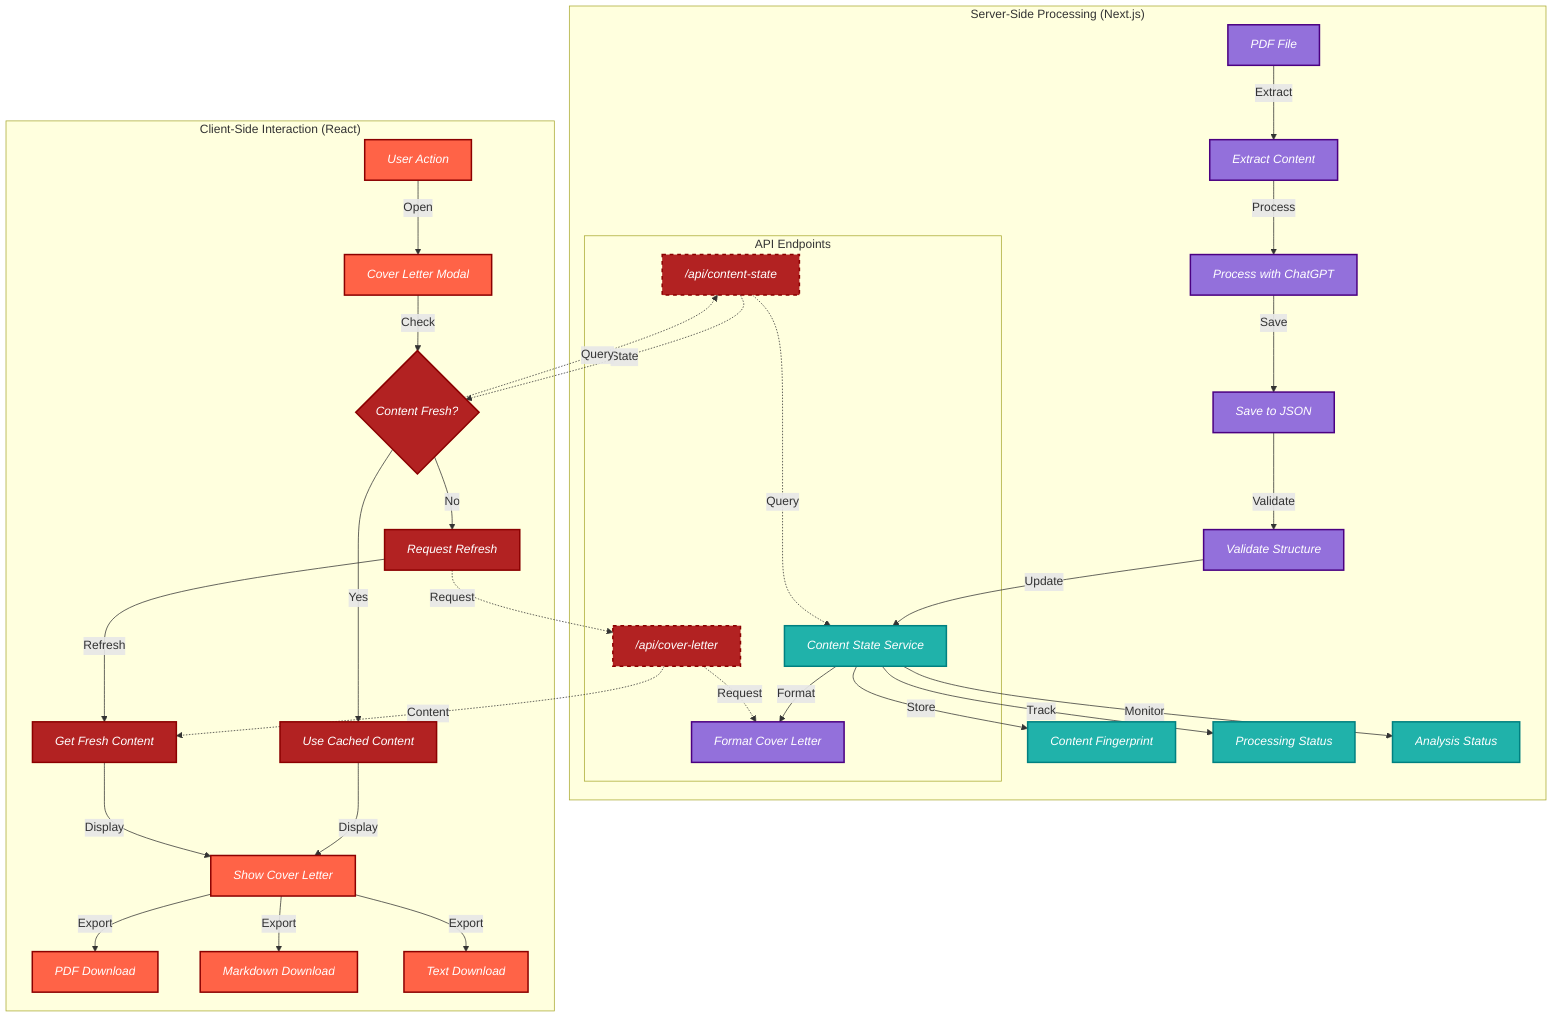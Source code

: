 flowchart TD
    %% Define styles for different components
    classDef serverNode fill:#6A0DAD,color:white,stroke:#4B0082,stroke-width:2px
    classDef clientNode fill:#FF8C00,color:white,stroke:#FF4500,stroke-width:2px
    classDef dataNode fill:#1E90FF,color:white,stroke:#0000CD,stroke-width:2px
    classDef decisionNode fill:#32CD32,color:white,stroke:#006400,stroke-width:2px
    classDef hesseNode fill:#9370DB,color:white,stroke:#4B0082,stroke-width:2px,font-style:italic
    classDef salingerNode fill:#FF6347,color:white,stroke:#8B0000,stroke-width:2px,font-style:italic
    classDef derridaNode fill:#20B2AA,color:white,stroke:#008080,stroke-width:2px,font-style:italic
    classDef danteNode fill:#B22222,color:white,stroke:#8B0000,stroke-width:2px,font-style:italic
    classDef apiNode fill:#8A2BE2,color:white,stroke:#4B0082,stroke-width:2px,stroke-dasharray: 5 5

    %% Server-side PDF Processing (Hesse's Balance)
    subgraph ServerSide["Server-Side Processing (Next.js)"]
        A[PDF File] -->|Extract| B[Extract Content]
        B -->|Process| C[Process with ChatGPT]
        C -->|Save| D[Save to JSON]
        D -->|Validate| E[Validate Structure]

        %% Content State Management (Derrida's Deconstruction)
        E -->|Update| F[Content State Service]
        F -->|Store| G[Content Fingerprint]
        F -->|Track| H[Processing Status]
        F -->|Monitor| I[Analysis Status]

        %% Server-side Content Formatting (Hesse's Balance)
        F -->|Format| P[Format Cover Letter]

        %% API Endpoints (Dante's Framework)
        subgraph APIEndpoints["API Endpoints"]
            API1["/api/content-state"] -.->|Query| F
            API2["/api/cover-letter"] -.->|Request| P
        end
    end

    %% Client-side User Interaction (Salinger's Authenticity)
    subgraph ClientSide["Client-Side Interaction (React)"]
        J[User Action] -->|Open| K[Cover Letter Modal]

        %% Content Freshness Check (Dante's Framework)
        K -->|Check| M{Content Fresh?}
        M -->|Yes| N[Use Cached Content]
        M -->|No| O[Request Refresh]

        %% Content Display
        N -->|Display| R[Show Cover Letter]
        O -->|Refresh| Q[Get Fresh Content]
        Q -->|Display| R

        %% Download Options
        R -->|Export| S[PDF Download]
        R -->|Export| T[Markdown Download]
        R -->|Export| U[Text Download]
    end

    %% Cross-boundary Interactions
    API1 -.->|State| M
    M -.->|Query| API1
    O -.->|Request| API2
    API2 -.->|Content| Q

    %% Apply styles to nodes
    class A,B,C,D,E,F,P serverNode
    class G,H,I dataNode
    class J,K,R,S,T,U clientNode
    class M,N,O,Q decisionNode
    class API1,API2 apiNode

    %% Apply philosophical styles
    class A,B,C,D,E,P hesseNode
    class J,K,R,S,T,U salingerNode
    class F,G,H,I derridaNode
    class M,N,O,Q,API1,API2 danteNode